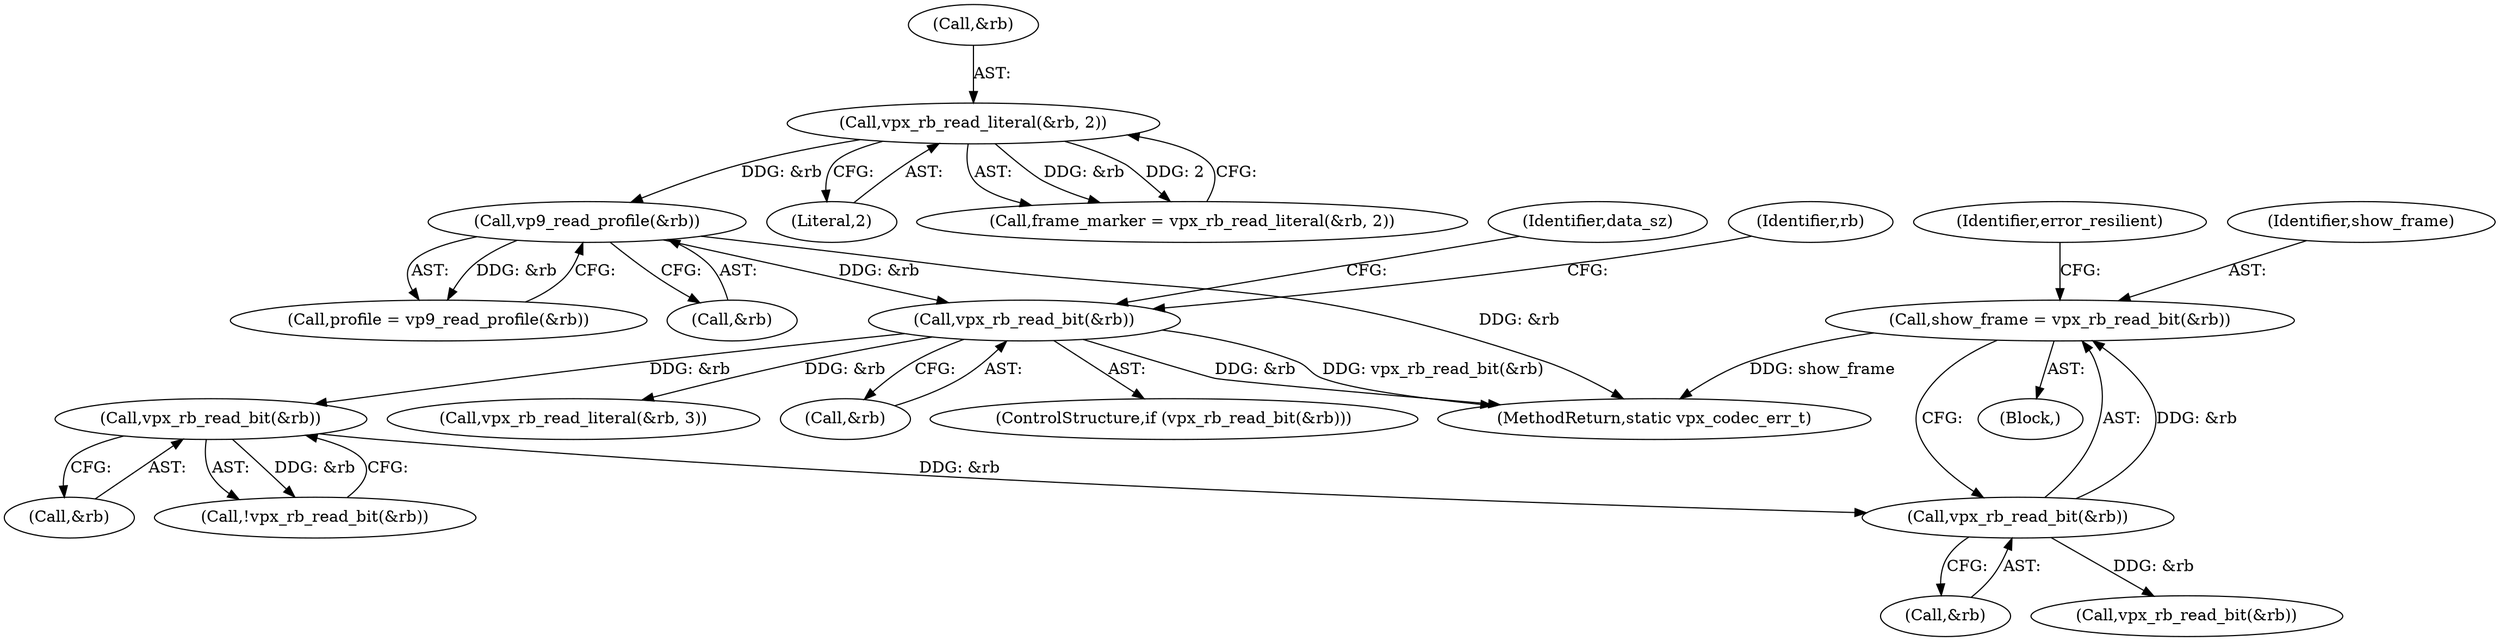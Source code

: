 digraph "0_Android_4974dcbd0289a2530df2ee2a25b5f92775df80da@API" {
"1000226" [label="(Call,show_frame = vpx_rb_read_bit(&rb))"];
"1000228" [label="(Call,vpx_rb_read_bit(&rb))"];
"1000223" [label="(Call,vpx_rb_read_bit(&rb))"];
"1000202" [label="(Call,vpx_rb_read_bit(&rb))"];
"1000172" [label="(Call,vp9_read_profile(&rb))"];
"1000165" [label="(Call,vpx_rb_read_literal(&rb, 2))"];
"1000166" [label="(Call,&rb)"];
"1000224" [label="(Call,&rb)"];
"1000232" [label="(Identifier,error_resilient)"];
"1000223" [label="(Call,vpx_rb_read_bit(&rb))"];
"1000222" [label="(Call,!vpx_rb_read_bit(&rb))"];
"1000206" [label="(Call,vpx_rb_read_literal(&rb, 3))"];
"1000165" [label="(Call,vpx_rb_read_literal(&rb, 2))"];
"1000156" [label="(Block,)"];
"1000214" [label="(Identifier,data_sz)"];
"1000203" [label="(Call,&rb)"];
"1000229" [label="(Call,&rb)"];
"1000168" [label="(Literal,2)"];
"1000163" [label="(Call,frame_marker = vpx_rb_read_literal(&rb, 2))"];
"1000228" [label="(Call,vpx_rb_read_bit(&rb))"];
"1000202" [label="(Call,vpx_rb_read_bit(&rb))"];
"1000233" [label="(Call,vpx_rb_read_bit(&rb))"];
"1000201" [label="(ControlStructure,if (vpx_rb_read_bit(&rb)))"];
"1000226" [label="(Call,show_frame = vpx_rb_read_bit(&rb))"];
"1000170" [label="(Call,profile = vp9_read_profile(&rb))"];
"1000173" [label="(Call,&rb)"];
"1000172" [label="(Call,vp9_read_profile(&rb))"];
"1000208" [label="(Identifier,rb)"];
"1000342" [label="(MethodReturn,static vpx_codec_err_t)"];
"1000227" [label="(Identifier,show_frame)"];
"1000226" -> "1000156"  [label="AST: "];
"1000226" -> "1000228"  [label="CFG: "];
"1000227" -> "1000226"  [label="AST: "];
"1000228" -> "1000226"  [label="AST: "];
"1000232" -> "1000226"  [label="CFG: "];
"1000226" -> "1000342"  [label="DDG: show_frame"];
"1000228" -> "1000226"  [label="DDG: &rb"];
"1000228" -> "1000229"  [label="CFG: "];
"1000229" -> "1000228"  [label="AST: "];
"1000223" -> "1000228"  [label="DDG: &rb"];
"1000228" -> "1000233"  [label="DDG: &rb"];
"1000223" -> "1000222"  [label="AST: "];
"1000223" -> "1000224"  [label="CFG: "];
"1000224" -> "1000223"  [label="AST: "];
"1000222" -> "1000223"  [label="CFG: "];
"1000223" -> "1000222"  [label="DDG: &rb"];
"1000202" -> "1000223"  [label="DDG: &rb"];
"1000202" -> "1000201"  [label="AST: "];
"1000202" -> "1000203"  [label="CFG: "];
"1000203" -> "1000202"  [label="AST: "];
"1000208" -> "1000202"  [label="CFG: "];
"1000214" -> "1000202"  [label="CFG: "];
"1000202" -> "1000342"  [label="DDG: &rb"];
"1000202" -> "1000342"  [label="DDG: vpx_rb_read_bit(&rb)"];
"1000172" -> "1000202"  [label="DDG: &rb"];
"1000202" -> "1000206"  [label="DDG: &rb"];
"1000172" -> "1000170"  [label="AST: "];
"1000172" -> "1000173"  [label="CFG: "];
"1000173" -> "1000172"  [label="AST: "];
"1000170" -> "1000172"  [label="CFG: "];
"1000172" -> "1000342"  [label="DDG: &rb"];
"1000172" -> "1000170"  [label="DDG: &rb"];
"1000165" -> "1000172"  [label="DDG: &rb"];
"1000165" -> "1000163"  [label="AST: "];
"1000165" -> "1000168"  [label="CFG: "];
"1000166" -> "1000165"  [label="AST: "];
"1000168" -> "1000165"  [label="AST: "];
"1000163" -> "1000165"  [label="CFG: "];
"1000165" -> "1000163"  [label="DDG: &rb"];
"1000165" -> "1000163"  [label="DDG: 2"];
}
